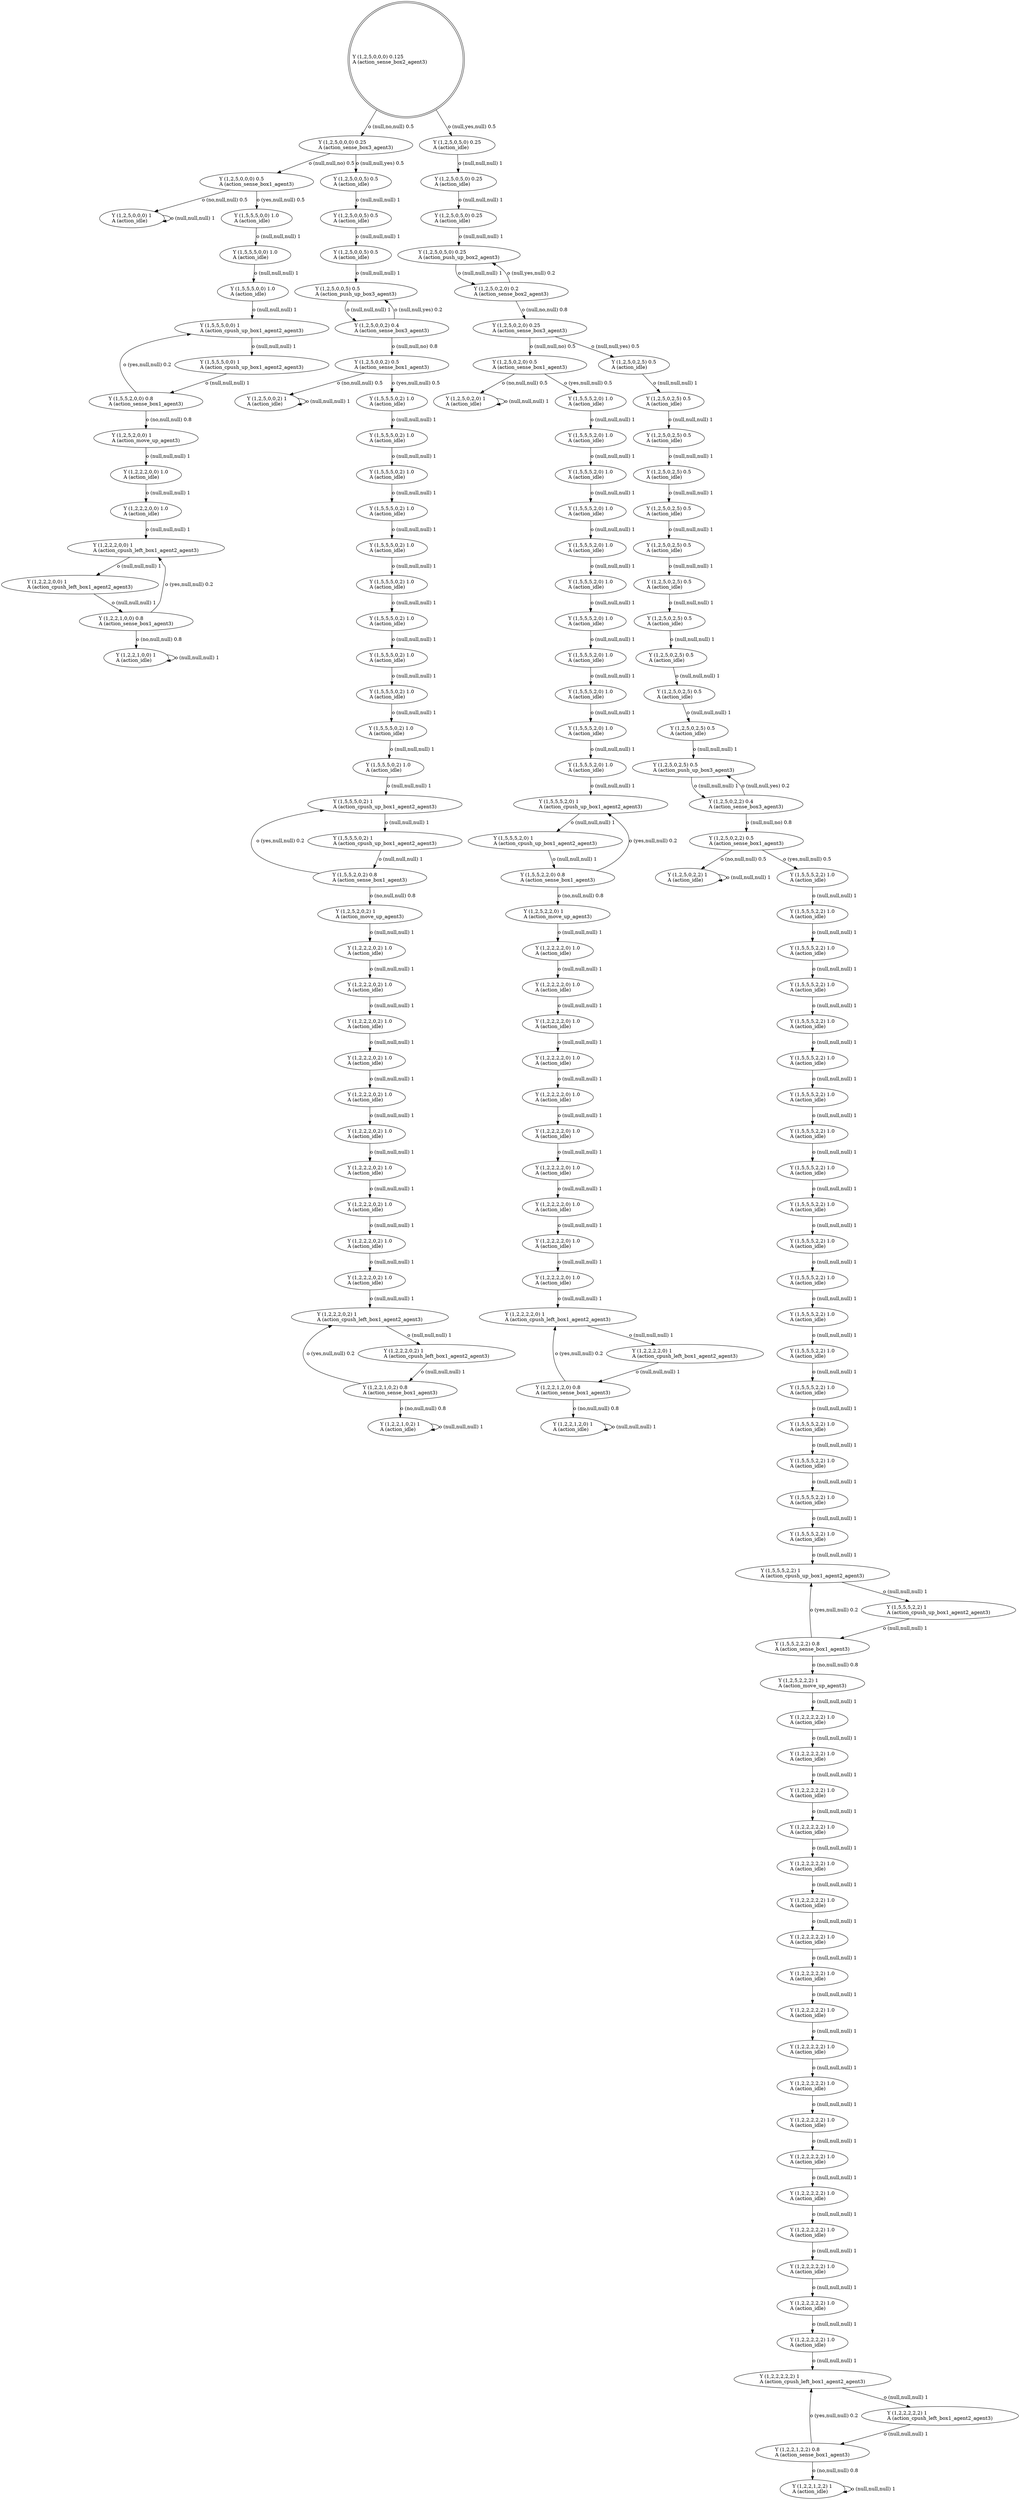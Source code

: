 digraph "G" {
root [label="Y (1,2,5,0,0,0) 0.125\lA (action_sense_box2_agent3)\l", labeljust="l", shape=doublecircle];
x0row151 [label="Y (1,2,2,1,2,2) 1\lA (action_idle)\l"];
x0row140 [label="Y (1,2,2,1,2,2) 0.8\lA (action_sense_box1_agent3)\l"];
x0row129 [label="Y (1,2,2,2,2,2) 1\lA (action_cpush_left_box1_agent2_agent3)\l"];
x0row122 [label="Y (1,2,5,2,2,2) 1\lA (action_move_up_agent3)\l"];
x0row184 [label="Y (1,5,5,5,2,0) 1\lA (action_cpush_up_box1_agent2_agent3)\l"];
x0row108 [label="Y (1,5,5,2,2,2) 0.8\lA (action_sense_box1_agent3)\l"];
x0row96 [label="Y (1,5,5,5,2,2) 1\lA (action_cpush_up_box1_agent2_agent3)\l"];
x0row90 [label="Y (1,2,5,0,2,2) 1\lA (action_idle)\l"];
x0row80 [label="Y (1,2,5,0,2,2) 0.5\lA (action_sense_box1_agent3)\l"];
x0row179 [label="Y (1,2,5,0,2,0) 1\lA (action_idle)\l"];
x0row56 [label="Y (1,2,5,0,2,0) 0.5\lA (action_sense_box1_agent3)\l"];
x0row55 [label="Y (1,2,5,0,2,5) 0.5\lA (action_push_up_box3_agent3)\l"];
x0row57 [label="Y (1,2,5,0,2,2) 0.4\lA (action_sense_box3_agent3)\l"];
x0row30 [label="Y (1,2,5,0,2,0) 0.25\lA (action_sense_box3_agent3)\l"];
x0row20 [label="Y (1,2,5,0,2,0) 0.2\lA (action_sense_box2_agent3)\l"];
x0row353 [label="Y (1,2,2,1,0,2) 1\lA (action_idle)\l"];
x0row343 [label="Y (1,2,2,1,0,2) 0.8\lA (action_sense_box1_agent3)\l"];
x0row414 [label="Y (1,2,2,2,0,0) 1\lA (action_cpush_left_box1_agent2_agent3)\l"];
x0row334 [label="Y (1,2,2,2,0,2) 1\lA (action_cpush_left_box1_agent2_agent3)\l"];
x0row327 [label="Y (1,2,5,2,0,2) 1\lA (action_move_up_agent3)\l"];
x0row408 [label="Y (1,2,5,2,0,0) 1\lA (action_move_up_agent3)\l"];
x0row313 [label="Y (1,5,5,2,0,2) 0.8\lA (action_sense_box1_agent3)\l"];
x0row302 [label="Y (1,5,5,5,0,2) 1\lA (action_cpush_up_box1_agent2_agent3)\l"];
x0row296 [label="Y (1,2,5,0,0,2) 1\lA (action_idle)\l"];
x0row287 [label="Y (1,2,5,0,0,2) 0.5\lA (action_sense_box1_agent3)\l"];
x0row394 [label="Y (1,5,5,2,0,0) 0.8\lA (action_sense_box1_agent3)\l"];
x0row266 [label="Y (1,2,5,0,0,2) 0.4\lA (action_sense_box3_agent3)\l"];
x0row431 [label="Y (1,2,2,1,0,0) 1\lA (action_idle)\l"];
x0row265 [label="Y (1,2,5,0,0,0) 0.5\lA (action_sense_box1_agent3)\l"];
x0row264 [label="Y (1,2,5,0,0,5) 0.5\lA (action_push_up_box3_agent3)\l"];
x0row383 [label="Y (1,5,5,5,0,0) 1\lA (action_cpush_up_box1_agent2_agent3)\l"];
x0row236 [label="Y (1,2,2,1,2,0) 1\lA (action_idle)\l"];
x0row378 [label="Y (1,2,5,0,0,0) 1\lA (action_idle)\l"];
x0row226 [label="Y (1,2,2,1,2,0) 0.8\lA (action_sense_box1_agent3)\l"];
x0row216 [label="Y (1,2,2,2,2,0) 1\lA (action_cpush_left_box1_agent2_agent3)\l"];
x0row422 [label="Y (1,2,2,1,0,0) 0.8\lA (action_sense_box1_agent3)\l"];
x0row210 [label="Y (1,2,5,2,2,0) 1\lA (action_move_up_agent3)\l"];
x0row196 [label="Y (1,5,5,2,2,0) 0.8\lA (action_sense_box1_agent3)\l"];
x0row3 [label="Y (1,2,5,0,0,0) 0.25\lA (action_sense_box3_agent3)\l"];
x0row2 [label="Y (1,2,5,0,5,0) 0.25\lA (action_push_up_box2_agent3)\l"];
x0row2_noop_0 [label="Y (1,2,5,0,5,0) 0.25\lA (action_idle)\l"];
x0row2_noop_1 [label="Y (1,2,5,0,5,0) 0.25\lA (action_idle)\l"];
x0row2_noop_2 [label="Y (1,2,5,0,5,0) 0.25\lA (action_idle)\l"];
x0row264_noop_0 [label="Y (1,2,5,0,0,5) 0.5\lA (action_idle)\l"];
x0row264_noop_1 [label="Y (1,2,5,0,0,5) 0.5\lA (action_idle)\l"];
x0row264_noop_2 [label="Y (1,2,5,0,0,5) 0.5\lA (action_idle)\l"];
x0row383_noop_0 [label="Y (1,5,5,5,0,0) 1.0\lA (action_idle)\l"];
x0row383_noop_1 [label="Y (1,5,5,5,0,0) 1.0\lA (action_idle)\l"];
x0row383_noop_2 [label="Y (1,5,5,5,0,0) 1.0\lA (action_idle)\l"];
x0row55_noop_0 [label="Y (1,2,5,0,2,5) 0.5\lA (action_idle)\l"];
x0row55_noop_1 [label="Y (1,2,5,0,2,5) 0.5\lA (action_idle)\l"];
x0row55_noop_2 [label="Y (1,2,5,0,2,5) 0.5\lA (action_idle)\l"];
x0row55_noop_3 [label="Y (1,2,5,0,2,5) 0.5\lA (action_idle)\l"];
x0row55_noop_4 [label="Y (1,2,5,0,2,5) 0.5\lA (action_idle)\l"];
x0row55_noop_5 [label="Y (1,2,5,0,2,5) 0.5\lA (action_idle)\l"];
x0row55_noop_6 [label="Y (1,2,5,0,2,5) 0.5\lA (action_idle)\l"];
x0row55_noop_7 [label="Y (1,2,5,0,2,5) 0.5\lA (action_idle)\l"];
x0row55_noop_8 [label="Y (1,2,5,0,2,5) 0.5\lA (action_idle)\l"];
x0row55_noop_9 [label="Y (1,2,5,0,2,5) 0.5\lA (action_idle)\l"];
x0row55_noop_10 [label="Y (1,2,5,0,2,5) 0.5\lA (action_idle)\l"];
x0row184_noop_0 [label="Y (1,5,5,5,2,0) 1.0\lA (action_idle)\l"];
x0row184_noop_1 [label="Y (1,5,5,5,2,0) 1.0\lA (action_idle)\l"];
x0row184_noop_2 [label="Y (1,5,5,5,2,0) 1.0\lA (action_idle)\l"];
x0row184_noop_3 [label="Y (1,5,5,5,2,0) 1.0\lA (action_idle)\l"];
x0row184_noop_4 [label="Y (1,5,5,5,2,0) 1.0\lA (action_idle)\l"];
x0row184_noop_5 [label="Y (1,5,5,5,2,0) 1.0\lA (action_idle)\l"];
x0row184_noop_6 [label="Y (1,5,5,5,2,0) 1.0\lA (action_idle)\l"];
x0row184_noop_7 [label="Y (1,5,5,5,2,0) 1.0\lA (action_idle)\l"];
x0row184_noop_8 [label="Y (1,5,5,5,2,0) 1.0\lA (action_idle)\l"];
x0row184_noop_9 [label="Y (1,5,5,5,2,0) 1.0\lA (action_idle)\l"];
x0row184_noop_10 [label="Y (1,5,5,5,2,0) 1.0\lA (action_idle)\l"];
x0row302_noop_0 [label="Y (1,5,5,5,0,2) 1.0\lA (action_idle)\l"];
x0row302_noop_1 [label="Y (1,5,5,5,0,2) 1.0\lA (action_idle)\l"];
x0row302_noop_2 [label="Y (1,5,5,5,0,2) 1.0\lA (action_idle)\l"];
x0row302_noop_3 [label="Y (1,5,5,5,0,2) 1.0\lA (action_idle)\l"];
x0row302_noop_4 [label="Y (1,5,5,5,0,2) 1.0\lA (action_idle)\l"];
x0row302_noop_5 [label="Y (1,5,5,5,0,2) 1.0\lA (action_idle)\l"];
x0row302_noop_6 [label="Y (1,5,5,5,0,2) 1.0\lA (action_idle)\l"];
x0row302_noop_7 [label="Y (1,5,5,5,0,2) 1.0\lA (action_idle)\l"];
x0row302_noop_8 [label="Y (1,5,5,5,0,2) 1.0\lA (action_idle)\l"];
x0row302_noop_9 [label="Y (1,5,5,5,0,2) 1.0\lA (action_idle)\l"];
x0row302_noop_10 [label="Y (1,5,5,5,0,2) 1.0\lA (action_idle)\l"];
x0row414_noop_0 [label="Y (1,2,2,2,0,0) 1.0\lA (action_idle)\l"];
x0row414_noop_1 [label="Y (1,2,2,2,0,0) 1.0\lA (action_idle)\l"];
x0row96_noop_0 [label="Y (1,5,5,5,2,2) 1.0\lA (action_idle)\l"];
x0row96_noop_1 [label="Y (1,5,5,5,2,2) 1.0\lA (action_idle)\l"];
x0row96_noop_2 [label="Y (1,5,5,5,2,2) 1.0\lA (action_idle)\l"];
x0row96_noop_3 [label="Y (1,5,5,5,2,2) 1.0\lA (action_idle)\l"];
x0row96_noop_4 [label="Y (1,5,5,5,2,2) 1.0\lA (action_idle)\l"];
x0row96_noop_5 [label="Y (1,5,5,5,2,2) 1.0\lA (action_idle)\l"];
x0row96_noop_6 [label="Y (1,5,5,5,2,2) 1.0\lA (action_idle)\l"];
x0row96_noop_7 [label="Y (1,5,5,5,2,2) 1.0\lA (action_idle)\l"];
x0row96_noop_8 [label="Y (1,5,5,5,2,2) 1.0\lA (action_idle)\l"];
x0row96_noop_9 [label="Y (1,5,5,5,2,2) 1.0\lA (action_idle)\l"];
x0row96_noop_10 [label="Y (1,5,5,5,2,2) 1.0\lA (action_idle)\l"];
x0row96_noop_11 [label="Y (1,5,5,5,2,2) 1.0\lA (action_idle)\l"];
x0row96_noop_12 [label="Y (1,5,5,5,2,2) 1.0\lA (action_idle)\l"];
x0row96_noop_13 [label="Y (1,5,5,5,2,2) 1.0\lA (action_idle)\l"];
x0row96_noop_14 [label="Y (1,5,5,5,2,2) 1.0\lA (action_idle)\l"];
x0row96_noop_15 [label="Y (1,5,5,5,2,2) 1.0\lA (action_idle)\l"];
x0row96_noop_16 [label="Y (1,5,5,5,2,2) 1.0\lA (action_idle)\l"];
x0row96_noop_17 [label="Y (1,5,5,5,2,2) 1.0\lA (action_idle)\l"];
x0row96_noop_18 [label="Y (1,5,5,5,2,2) 1.0\lA (action_idle)\l"];
x0row216_noop_0 [label="Y (1,2,2,2,2,0) 1.0\lA (action_idle)\l"];
x0row216_noop_1 [label="Y (1,2,2,2,2,0) 1.0\lA (action_idle)\l"];
x0row216_noop_2 [label="Y (1,2,2,2,2,0) 1.0\lA (action_idle)\l"];
x0row216_noop_3 [label="Y (1,2,2,2,2,0) 1.0\lA (action_idle)\l"];
x0row216_noop_4 [label="Y (1,2,2,2,2,0) 1.0\lA (action_idle)\l"];
x0row216_noop_5 [label="Y (1,2,2,2,2,0) 1.0\lA (action_idle)\l"];
x0row216_noop_6 [label="Y (1,2,2,2,2,0) 1.0\lA (action_idle)\l"];
x0row216_noop_7 [label="Y (1,2,2,2,2,0) 1.0\lA (action_idle)\l"];
x0row216_noop_8 [label="Y (1,2,2,2,2,0) 1.0\lA (action_idle)\l"];
x0row216_noop_9 [label="Y (1,2,2,2,2,0) 1.0\lA (action_idle)\l"];
x0row334_noop_0 [label="Y (1,2,2,2,0,2) 1.0\lA (action_idle)\l"];
x0row334_noop_1 [label="Y (1,2,2,2,0,2) 1.0\lA (action_idle)\l"];
x0row334_noop_2 [label="Y (1,2,2,2,0,2) 1.0\lA (action_idle)\l"];
x0row334_noop_3 [label="Y (1,2,2,2,0,2) 1.0\lA (action_idle)\l"];
x0row334_noop_4 [label="Y (1,2,2,2,0,2) 1.0\lA (action_idle)\l"];
x0row334_noop_5 [label="Y (1,2,2,2,0,2) 1.0\lA (action_idle)\l"];
x0row334_noop_6 [label="Y (1,2,2,2,0,2) 1.0\lA (action_idle)\l"];
x0row334_noop_7 [label="Y (1,2,2,2,0,2) 1.0\lA (action_idle)\l"];
x0row334_noop_8 [label="Y (1,2,2,2,0,2) 1.0\lA (action_idle)\l"];
x0row334_noop_9 [label="Y (1,2,2,2,0,2) 1.0\lA (action_idle)\l"];
x0row129_noop_0 [label="Y (1,2,2,2,2,2) 1.0\lA (action_idle)\l"];
x0row129_noop_1 [label="Y (1,2,2,2,2,2) 1.0\lA (action_idle)\l"];
x0row129_noop_2 [label="Y (1,2,2,2,2,2) 1.0\lA (action_idle)\l"];
x0row129_noop_3 [label="Y (1,2,2,2,2,2) 1.0\lA (action_idle)\l"];
x0row129_noop_4 [label="Y (1,2,2,2,2,2) 1.0\lA (action_idle)\l"];
x0row129_noop_5 [label="Y (1,2,2,2,2,2) 1.0\lA (action_idle)\l"];
x0row129_noop_6 [label="Y (1,2,2,2,2,2) 1.0\lA (action_idle)\l"];
x0row129_noop_7 [label="Y (1,2,2,2,2,2) 1.0\lA (action_idle)\l"];
x0row129_noop_8 [label="Y (1,2,2,2,2,2) 1.0\lA (action_idle)\l"];
x0row129_noop_9 [label="Y (1,2,2,2,2,2) 1.0\lA (action_idle)\l"];
x0row129_noop_10 [label="Y (1,2,2,2,2,2) 1.0\lA (action_idle)\l"];
x0row129_noop_11 [label="Y (1,2,2,2,2,2) 1.0\lA (action_idle)\l"];
x0row129_noop_12 [label="Y (1,2,2,2,2,2) 1.0\lA (action_idle)\l"];
x0row129_noop_13 [label="Y (1,2,2,2,2,2) 1.0\lA (action_idle)\l"];
x0row129_noop_14 [label="Y (1,2,2,2,2,2) 1.0\lA (action_idle)\l"];
x0row129_noop_15 [label="Y (1,2,2,2,2,2) 1.0\lA (action_idle)\l"];
x0row129_noop_16 [label="Y (1,2,2,2,2,2) 1.0\lA (action_idle)\l"];
x0row129_noop_17 [label="Y (1,2,2,2,2,2) 1.0\lA (action_idle)\l"];
x0row129_repeat_1 [label="Y (1,2,2,2,2,2) 1\lA (action_cpush_left_box1_agent2_agent3)\l"];
x0row184_repeat_1 [label="Y (1,5,5,5,2,0) 1\lA (action_cpush_up_box1_agent2_agent3)\l"];
x0row96_repeat_1 [label="Y (1,5,5,5,2,2) 1\lA (action_cpush_up_box1_agent2_agent3)\l"];
x0row414_repeat_1 [label="Y (1,2,2,2,0,0) 1\lA (action_cpush_left_box1_agent2_agent3)\l"];
x0row334_repeat_1 [label="Y (1,2,2,2,0,2) 1\lA (action_cpush_left_box1_agent2_agent3)\l"];
x0row302_repeat_1 [label="Y (1,5,5,5,0,2) 1\lA (action_cpush_up_box1_agent2_agent3)\l"];
x0row383_repeat_1 [label="Y (1,5,5,5,0,0) 1\lA (action_cpush_up_box1_agent2_agent3)\l"];
x0row216_repeat_1 [label="Y (1,2,2,2,2,0) 1\lA (action_cpush_left_box1_agent2_agent3)\l"];
root -> x0row3  [key=0, label="o (null,no,null) 0.5\l"];
root -> x0row2_noop_0  [key=0, label="o (null,yes,null) 0.5\l"];
x0row151 -> x0row151  [key=0, label="o (null,null,null) 1\l"];
x0row140 -> x0row129  [key=0, label="o (yes,null,null) 0.2\l"];
x0row140 -> x0row151  [key=0, label="o (no,null,null) 0.8\l"];
x0row129 -> x0row129_repeat_1  [key=0, label="o (null,null,null) 1\l"];
x0row122 -> x0row129_noop_0  [key=0, label="o (null,null,null) 1\l"];
x0row184 -> x0row184_repeat_1  [key=0, label="o (null,null,null) 1\l"];
x0row108 -> x0row96  [key=0, label="o (yes,null,null) 0.2\l"];
x0row108 -> x0row122  [key=0, label="o (no,null,null) 0.8\l"];
x0row96 -> x0row96_repeat_1  [key=0, label="o (null,null,null) 1\l"];
x0row90 -> x0row90  [key=0, label="o (null,null,null) 1\l"];
x0row80 -> x0row90  [key=0, label="o (no,null,null) 0.5\l"];
x0row80 -> x0row96_noop_0  [key=0, label="o (yes,null,null) 0.5\l"];
x0row179 -> x0row179  [key=0, label="o (null,null,null) 1\l"];
x0row56 -> x0row179  [key=0, label="o (no,null,null) 0.5\l"];
x0row56 -> x0row184_noop_0  [key=0, label="o (yes,null,null) 0.5\l"];
x0row55 -> x0row57  [key=0, label="o (null,null,null) 1\l"];
x0row57 -> x0row55  [key=0, label="o (null,null,yes) 0.2\l"];
x0row57 -> x0row80  [key=0, label="o (null,null,no) 0.8\l"];
x0row30 -> x0row56  [key=0, label="o (null,null,no) 0.5\l"];
x0row30 -> x0row55_noop_0  [key=0, label="o (null,null,yes) 0.5\l"];
x0row20 -> x0row2  [key=0, label="o (null,yes,null) 0.2\l"];
x0row20 -> x0row30  [key=0, label="o (null,no,null) 0.8\l"];
x0row353 -> x0row353  [key=0, label="o (null,null,null) 1\l"];
x0row343 -> x0row334  [key=0, label="o (yes,null,null) 0.2\l"];
x0row343 -> x0row353  [key=0, label="o (no,null,null) 0.8\l"];
x0row414 -> x0row414_repeat_1  [key=0, label="o (null,null,null) 1\l"];
x0row334 -> x0row334_repeat_1  [key=0, label="o (null,null,null) 1\l"];
x0row327 -> x0row334_noop_0  [key=0, label="o (null,null,null) 1\l"];
x0row408 -> x0row414_noop_0  [key=0, label="o (null,null,null) 1\l"];
x0row313 -> x0row302  [key=0, label="o (yes,null,null) 0.2\l"];
x0row313 -> x0row327  [key=0, label="o (no,null,null) 0.8\l"];
x0row302 -> x0row302_repeat_1  [key=0, label="o (null,null,null) 1\l"];
x0row296 -> x0row296  [key=0, label="o (null,null,null) 1\l"];
x0row287 -> x0row296  [key=0, label="o (no,null,null) 0.5\l"];
x0row287 -> x0row302_noop_0  [key=0, label="o (yes,null,null) 0.5\l"];
x0row394 -> x0row383  [key=0, label="o (yes,null,null) 0.2\l"];
x0row394 -> x0row408  [key=0, label="o (no,null,null) 0.8\l"];
x0row266 -> x0row264  [key=0, label="o (null,null,yes) 0.2\l"];
x0row266 -> x0row287  [key=0, label="o (null,null,no) 0.8\l"];
x0row431 -> x0row431  [key=0, label="o (null,null,null) 1\l"];
x0row265 -> x0row378  [key=0, label="o (no,null,null) 0.5\l"];
x0row265 -> x0row383_noop_0  [key=0, label="o (yes,null,null) 0.5\l"];
x0row264 -> x0row266  [key=0, label="o (null,null,null) 1\l"];
x0row383 -> x0row383_repeat_1  [key=0, label="o (null,null,null) 1\l"];
x0row236 -> x0row236  [key=0, label="o (null,null,null) 1\l"];
x0row378 -> x0row378  [key=0, label="o (null,null,null) 1\l"];
x0row226 -> x0row216  [key=0, label="o (yes,null,null) 0.2\l"];
x0row226 -> x0row236  [key=0, label="o (no,null,null) 0.8\l"];
x0row216 -> x0row216_repeat_1  [key=0, label="o (null,null,null) 1\l"];
x0row422 -> x0row414  [key=0, label="o (yes,null,null) 0.2\l"];
x0row422 -> x0row431  [key=0, label="o (no,null,null) 0.8\l"];
x0row210 -> x0row216_noop_0  [key=0, label="o (null,null,null) 1\l"];
x0row196 -> x0row184  [key=0, label="o (yes,null,null) 0.2\l"];
x0row196 -> x0row210  [key=0, label="o (no,null,null) 0.8\l"];
x0row3 -> x0row265  [key=0, label="o (null,null,no) 0.5\l"];
x0row3 -> x0row264_noop_0  [key=0, label="o (null,null,yes) 0.5\l"];
x0row2 -> x0row20  [key=0, label="o (null,null,null) 1\l"];
x0row2_noop_0 -> x0row2_noop_1  [key=0, label="o (null,null,null) 1\l"];
x0row2_noop_1 -> x0row2_noop_2  [key=0, label="o (null,null,null) 1\l"];
x0row2_noop_2 -> x0row2  [key=0, label="o (null,null,null) 1\l"];
x0row264_noop_0 -> x0row264_noop_1  [key=0, label="o (null,null,null) 1\l"];
x0row264_noop_1 -> x0row264_noop_2  [key=0, label="o (null,null,null) 1\l"];
x0row264_noop_2 -> x0row264  [key=0, label="o (null,null,null) 1\l"];
x0row383_noop_0 -> x0row383_noop_1  [key=0, label="o (null,null,null) 1\l"];
x0row383_noop_1 -> x0row383_noop_2  [key=0, label="o (null,null,null) 1\l"];
x0row383_noop_2 -> x0row383  [key=0, label="o (null,null,null) 1\l"];
x0row55_noop_0 -> x0row55_noop_1  [key=0, label="o (null,null,null) 1\l"];
x0row55_noop_1 -> x0row55_noop_2  [key=0, label="o (null,null,null) 1\l"];
x0row55_noop_2 -> x0row55_noop_3  [key=0, label="o (null,null,null) 1\l"];
x0row55_noop_3 -> x0row55_noop_4  [key=0, label="o (null,null,null) 1\l"];
x0row55_noop_4 -> x0row55_noop_5  [key=0, label="o (null,null,null) 1\l"];
x0row55_noop_5 -> x0row55_noop_6  [key=0, label="o (null,null,null) 1\l"];
x0row55_noop_6 -> x0row55_noop_7  [key=0, label="o (null,null,null) 1\l"];
x0row55_noop_7 -> x0row55_noop_8  [key=0, label="o (null,null,null) 1\l"];
x0row55_noop_8 -> x0row55_noop_9  [key=0, label="o (null,null,null) 1\l"];
x0row55_noop_9 -> x0row55_noop_10  [key=0, label="o (null,null,null) 1\l"];
x0row55_noop_10 -> x0row55  [key=0, label="o (null,null,null) 1\l"];
x0row184_noop_0 -> x0row184_noop_1  [key=0, label="o (null,null,null) 1\l"];
x0row184_noop_1 -> x0row184_noop_2  [key=0, label="o (null,null,null) 1\l"];
x0row184_noop_2 -> x0row184_noop_3  [key=0, label="o (null,null,null) 1\l"];
x0row184_noop_3 -> x0row184_noop_4  [key=0, label="o (null,null,null) 1\l"];
x0row184_noop_4 -> x0row184_noop_5  [key=0, label="o (null,null,null) 1\l"];
x0row184_noop_5 -> x0row184_noop_6  [key=0, label="o (null,null,null) 1\l"];
x0row184_noop_6 -> x0row184_noop_7  [key=0, label="o (null,null,null) 1\l"];
x0row184_noop_7 -> x0row184_noop_8  [key=0, label="o (null,null,null) 1\l"];
x0row184_noop_8 -> x0row184_noop_9  [key=0, label="o (null,null,null) 1\l"];
x0row184_noop_9 -> x0row184_noop_10  [key=0, label="o (null,null,null) 1\l"];
x0row184_noop_10 -> x0row184  [key=0, label="o (null,null,null) 1\l"];
x0row302_noop_0 -> x0row302_noop_1  [key=0, label="o (null,null,null) 1\l"];
x0row302_noop_1 -> x0row302_noop_2  [key=0, label="o (null,null,null) 1\l"];
x0row302_noop_2 -> x0row302_noop_3  [key=0, label="o (null,null,null) 1\l"];
x0row302_noop_3 -> x0row302_noop_4  [key=0, label="o (null,null,null) 1\l"];
x0row302_noop_4 -> x0row302_noop_5  [key=0, label="o (null,null,null) 1\l"];
x0row302_noop_5 -> x0row302_noop_6  [key=0, label="o (null,null,null) 1\l"];
x0row302_noop_6 -> x0row302_noop_7  [key=0, label="o (null,null,null) 1\l"];
x0row302_noop_7 -> x0row302_noop_8  [key=0, label="o (null,null,null) 1\l"];
x0row302_noop_8 -> x0row302_noop_9  [key=0, label="o (null,null,null) 1\l"];
x0row302_noop_9 -> x0row302_noop_10  [key=0, label="o (null,null,null) 1\l"];
x0row302_noop_10 -> x0row302  [key=0, label="o (null,null,null) 1\l"];
x0row414_noop_0 -> x0row414_noop_1  [key=0, label="o (null,null,null) 1\l"];
x0row414_noop_1 -> x0row414  [key=0, label="o (null,null,null) 1\l"];
x0row96_noop_0 -> x0row96_noop_1  [key=0, label="o (null,null,null) 1\l"];
x0row96_noop_1 -> x0row96_noop_2  [key=0, label="o (null,null,null) 1\l"];
x0row96_noop_2 -> x0row96_noop_3  [key=0, label="o (null,null,null) 1\l"];
x0row96_noop_3 -> x0row96_noop_4  [key=0, label="o (null,null,null) 1\l"];
x0row96_noop_4 -> x0row96_noop_5  [key=0, label="o (null,null,null) 1\l"];
x0row96_noop_5 -> x0row96_noop_6  [key=0, label="o (null,null,null) 1\l"];
x0row96_noop_6 -> x0row96_noop_7  [key=0, label="o (null,null,null) 1\l"];
x0row96_noop_7 -> x0row96_noop_8  [key=0, label="o (null,null,null) 1\l"];
x0row96_noop_8 -> x0row96_noop_9  [key=0, label="o (null,null,null) 1\l"];
x0row96_noop_9 -> x0row96_noop_10  [key=0, label="o (null,null,null) 1\l"];
x0row96_noop_10 -> x0row96_noop_11  [key=0, label="o (null,null,null) 1\l"];
x0row96_noop_11 -> x0row96_noop_12  [key=0, label="o (null,null,null) 1\l"];
x0row96_noop_12 -> x0row96_noop_13  [key=0, label="o (null,null,null) 1\l"];
x0row96_noop_13 -> x0row96_noop_14  [key=0, label="o (null,null,null) 1\l"];
x0row96_noop_14 -> x0row96_noop_15  [key=0, label="o (null,null,null) 1\l"];
x0row96_noop_15 -> x0row96_noop_16  [key=0, label="o (null,null,null) 1\l"];
x0row96_noop_16 -> x0row96_noop_17  [key=0, label="o (null,null,null) 1\l"];
x0row96_noop_17 -> x0row96_noop_18  [key=0, label="o (null,null,null) 1\l"];
x0row96_noop_18 -> x0row96  [key=0, label="o (null,null,null) 1\l"];
x0row216_noop_0 -> x0row216_noop_1  [key=0, label="o (null,null,null) 1\l"];
x0row216_noop_1 -> x0row216_noop_2  [key=0, label="o (null,null,null) 1\l"];
x0row216_noop_2 -> x0row216_noop_3  [key=0, label="o (null,null,null) 1\l"];
x0row216_noop_3 -> x0row216_noop_4  [key=0, label="o (null,null,null) 1\l"];
x0row216_noop_4 -> x0row216_noop_5  [key=0, label="o (null,null,null) 1\l"];
x0row216_noop_5 -> x0row216_noop_6  [key=0, label="o (null,null,null) 1\l"];
x0row216_noop_6 -> x0row216_noop_7  [key=0, label="o (null,null,null) 1\l"];
x0row216_noop_7 -> x0row216_noop_8  [key=0, label="o (null,null,null) 1\l"];
x0row216_noop_8 -> x0row216_noop_9  [key=0, label="o (null,null,null) 1\l"];
x0row216_noop_9 -> x0row216  [key=0, label="o (null,null,null) 1\l"];
x0row334_noop_0 -> x0row334_noop_1  [key=0, label="o (null,null,null) 1\l"];
x0row334_noop_1 -> x0row334_noop_2  [key=0, label="o (null,null,null) 1\l"];
x0row334_noop_2 -> x0row334_noop_3  [key=0, label="o (null,null,null) 1\l"];
x0row334_noop_3 -> x0row334_noop_4  [key=0, label="o (null,null,null) 1\l"];
x0row334_noop_4 -> x0row334_noop_5  [key=0, label="o (null,null,null) 1\l"];
x0row334_noop_5 -> x0row334_noop_6  [key=0, label="o (null,null,null) 1\l"];
x0row334_noop_6 -> x0row334_noop_7  [key=0, label="o (null,null,null) 1\l"];
x0row334_noop_7 -> x0row334_noop_8  [key=0, label="o (null,null,null) 1\l"];
x0row334_noop_8 -> x0row334_noop_9  [key=0, label="o (null,null,null) 1\l"];
x0row334_noop_9 -> x0row334  [key=0, label="o (null,null,null) 1\l"];
x0row129_noop_0 -> x0row129_noop_1  [key=0, label="o (null,null,null) 1\l"];
x0row129_noop_1 -> x0row129_noop_2  [key=0, label="o (null,null,null) 1\l"];
x0row129_noop_2 -> x0row129_noop_3  [key=0, label="o (null,null,null) 1\l"];
x0row129_noop_3 -> x0row129_noop_4  [key=0, label="o (null,null,null) 1\l"];
x0row129_noop_4 -> x0row129_noop_5  [key=0, label="o (null,null,null) 1\l"];
x0row129_noop_5 -> x0row129_noop_6  [key=0, label="o (null,null,null) 1\l"];
x0row129_noop_6 -> x0row129_noop_7  [key=0, label="o (null,null,null) 1\l"];
x0row129_noop_7 -> x0row129_noop_8  [key=0, label="o (null,null,null) 1\l"];
x0row129_noop_8 -> x0row129_noop_9  [key=0, label="o (null,null,null) 1\l"];
x0row129_noop_9 -> x0row129_noop_10  [key=0, label="o (null,null,null) 1\l"];
x0row129_noop_10 -> x0row129_noop_11  [key=0, label="o (null,null,null) 1\l"];
x0row129_noop_11 -> x0row129_noop_12  [key=0, label="o (null,null,null) 1\l"];
x0row129_noop_12 -> x0row129_noop_13  [key=0, label="o (null,null,null) 1\l"];
x0row129_noop_13 -> x0row129_noop_14  [key=0, label="o (null,null,null) 1\l"];
x0row129_noop_14 -> x0row129_noop_15  [key=0, label="o (null,null,null) 1\l"];
x0row129_noop_15 -> x0row129_noop_16  [key=0, label="o (null,null,null) 1\l"];
x0row129_noop_16 -> x0row129_noop_17  [key=0, label="o (null,null,null) 1\l"];
x0row129_noop_17 -> x0row129  [key=0, label="o (null,null,null) 1\l"];
x0row129_repeat_1 -> x0row140  [key=0, label="o (null,null,null) 1\l"];
x0row184_repeat_1 -> x0row196  [key=0, label="o (null,null,null) 1\l"];
x0row96_repeat_1 -> x0row108  [key=0, label="o (null,null,null) 1\l"];
x0row414_repeat_1 -> x0row422  [key=0, label="o (null,null,null) 1\l"];
x0row334_repeat_1 -> x0row343  [key=0, label="o (null,null,null) 1\l"];
x0row302_repeat_1 -> x0row313  [key=0, label="o (null,null,null) 1\l"];
x0row383_repeat_1 -> x0row394  [key=0, label="o (null,null,null) 1\l"];
x0row216_repeat_1 -> x0row226  [key=0, label="o (null,null,null) 1\l"];
}
